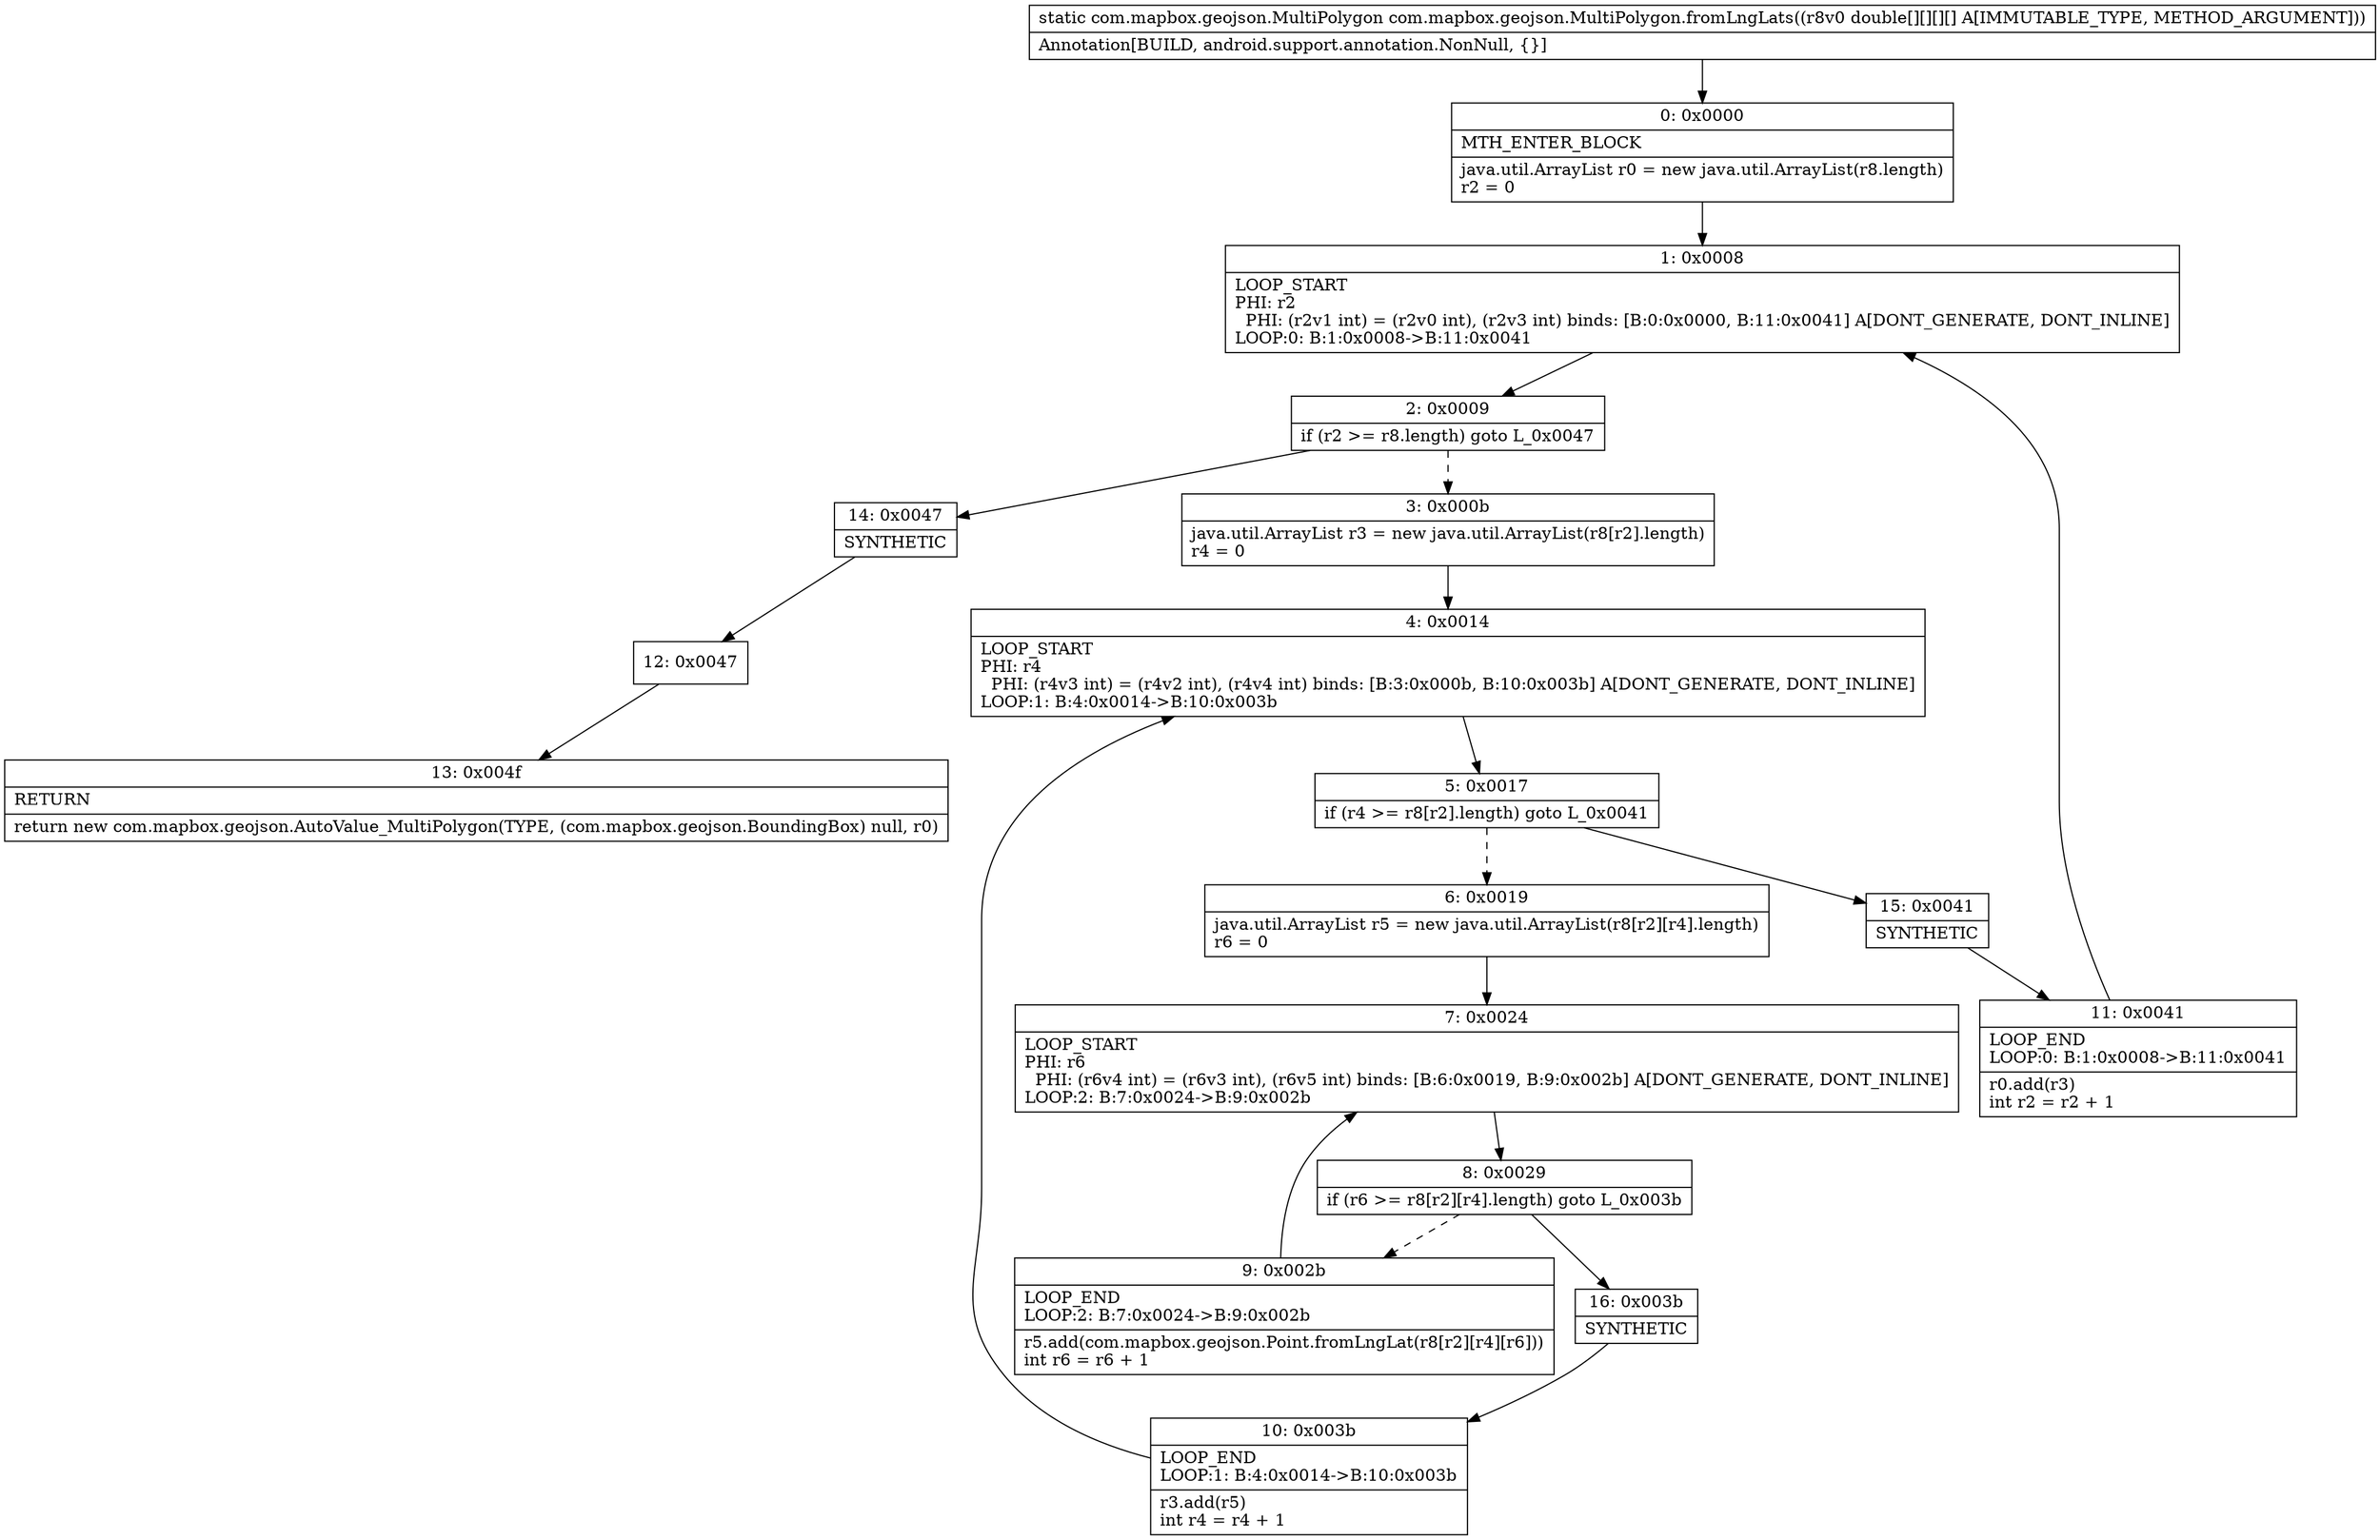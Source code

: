 digraph "CFG forcom.mapbox.geojson.MultiPolygon.fromLngLats([[[[D)Lcom\/mapbox\/geojson\/MultiPolygon;" {
Node_0 [shape=record,label="{0\:\ 0x0000|MTH_ENTER_BLOCK\l|java.util.ArrayList r0 = new java.util.ArrayList(r8.length)\lr2 = 0\l}"];
Node_1 [shape=record,label="{1\:\ 0x0008|LOOP_START\lPHI: r2 \l  PHI: (r2v1 int) = (r2v0 int), (r2v3 int) binds: [B:0:0x0000, B:11:0x0041] A[DONT_GENERATE, DONT_INLINE]\lLOOP:0: B:1:0x0008\-\>B:11:0x0041\l}"];
Node_2 [shape=record,label="{2\:\ 0x0009|if (r2 \>= r8.length) goto L_0x0047\l}"];
Node_3 [shape=record,label="{3\:\ 0x000b|java.util.ArrayList r3 = new java.util.ArrayList(r8[r2].length)\lr4 = 0\l}"];
Node_4 [shape=record,label="{4\:\ 0x0014|LOOP_START\lPHI: r4 \l  PHI: (r4v3 int) = (r4v2 int), (r4v4 int) binds: [B:3:0x000b, B:10:0x003b] A[DONT_GENERATE, DONT_INLINE]\lLOOP:1: B:4:0x0014\-\>B:10:0x003b\l}"];
Node_5 [shape=record,label="{5\:\ 0x0017|if (r4 \>= r8[r2].length) goto L_0x0041\l}"];
Node_6 [shape=record,label="{6\:\ 0x0019|java.util.ArrayList r5 = new java.util.ArrayList(r8[r2][r4].length)\lr6 = 0\l}"];
Node_7 [shape=record,label="{7\:\ 0x0024|LOOP_START\lPHI: r6 \l  PHI: (r6v4 int) = (r6v3 int), (r6v5 int) binds: [B:6:0x0019, B:9:0x002b] A[DONT_GENERATE, DONT_INLINE]\lLOOP:2: B:7:0x0024\-\>B:9:0x002b\l}"];
Node_8 [shape=record,label="{8\:\ 0x0029|if (r6 \>= r8[r2][r4].length) goto L_0x003b\l}"];
Node_9 [shape=record,label="{9\:\ 0x002b|LOOP_END\lLOOP:2: B:7:0x0024\-\>B:9:0x002b\l|r5.add(com.mapbox.geojson.Point.fromLngLat(r8[r2][r4][r6]))\lint r6 = r6 + 1\l}"];
Node_10 [shape=record,label="{10\:\ 0x003b|LOOP_END\lLOOP:1: B:4:0x0014\-\>B:10:0x003b\l|r3.add(r5)\lint r4 = r4 + 1\l}"];
Node_11 [shape=record,label="{11\:\ 0x0041|LOOP_END\lLOOP:0: B:1:0x0008\-\>B:11:0x0041\l|r0.add(r3)\lint r2 = r2 + 1\l}"];
Node_12 [shape=record,label="{12\:\ 0x0047}"];
Node_13 [shape=record,label="{13\:\ 0x004f|RETURN\l|return new com.mapbox.geojson.AutoValue_MultiPolygon(TYPE, (com.mapbox.geojson.BoundingBox) null, r0)\l}"];
Node_14 [shape=record,label="{14\:\ 0x0047|SYNTHETIC\l}"];
Node_15 [shape=record,label="{15\:\ 0x0041|SYNTHETIC\l}"];
Node_16 [shape=record,label="{16\:\ 0x003b|SYNTHETIC\l}"];
MethodNode[shape=record,label="{static com.mapbox.geojson.MultiPolygon com.mapbox.geojson.MultiPolygon.fromLngLats((r8v0 double[][][][] A[IMMUTABLE_TYPE, METHOD_ARGUMENT]))  | Annotation[BUILD, android.support.annotation.NonNull, \{\}]\l}"];
MethodNode -> Node_0;
Node_0 -> Node_1;
Node_1 -> Node_2;
Node_2 -> Node_3[style=dashed];
Node_2 -> Node_14;
Node_3 -> Node_4;
Node_4 -> Node_5;
Node_5 -> Node_6[style=dashed];
Node_5 -> Node_15;
Node_6 -> Node_7;
Node_7 -> Node_8;
Node_8 -> Node_9[style=dashed];
Node_8 -> Node_16;
Node_9 -> Node_7;
Node_10 -> Node_4;
Node_11 -> Node_1;
Node_12 -> Node_13;
Node_14 -> Node_12;
Node_15 -> Node_11;
Node_16 -> Node_10;
}

